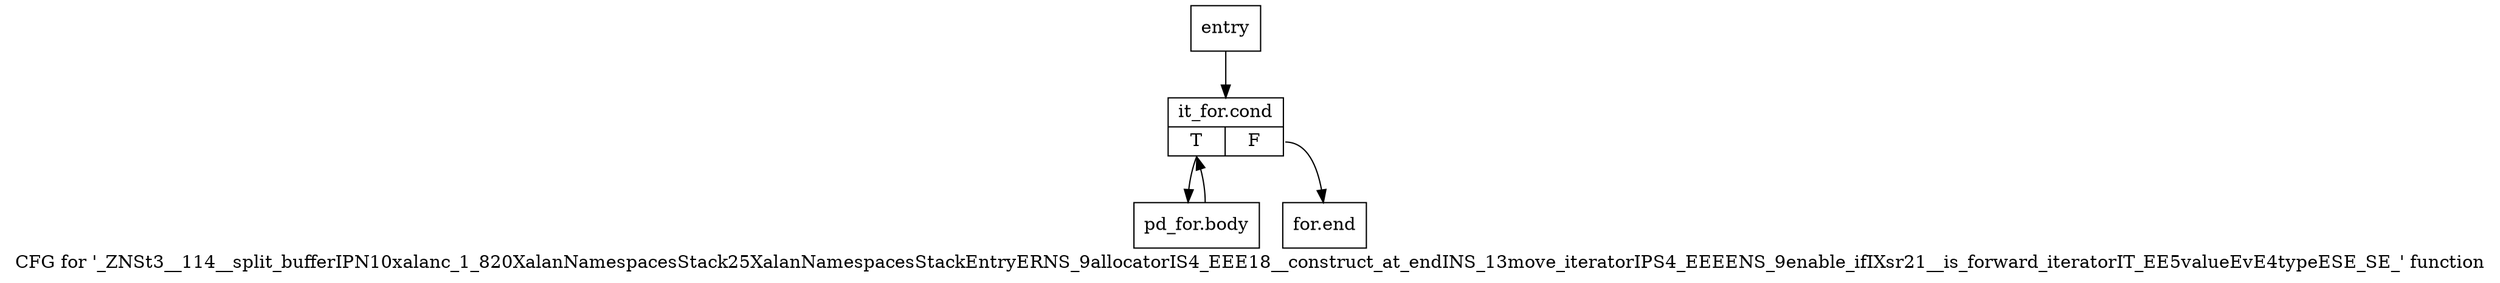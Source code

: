 digraph "CFG for '_ZNSt3__114__split_bufferIPN10xalanc_1_820XalanNamespacesStack25XalanNamespacesStackEntryERNS_9allocatorIS4_EEE18__construct_at_endINS_13move_iteratorIPS4_EEEENS_9enable_ifIXsr21__is_forward_iteratorIT_EE5valueEvE4typeESE_SE_' function" {
	label="CFG for '_ZNSt3__114__split_bufferIPN10xalanc_1_820XalanNamespacesStack25XalanNamespacesStackEntryERNS_9allocatorIS4_EEE18__construct_at_endINS_13move_iteratorIPS4_EEEENS_9enable_ifIXsr21__is_forward_iteratorIT_EE5valueEvE4typeESE_SE_' function";

	Node0x5b50d10 [shape=record,label="{entry}"];
	Node0x5b50d10 -> Node0x5b50d60;
	Node0x5b50d60 [shape=record,label="{it_for.cond|{<s0>T|<s1>F}}"];
	Node0x5b50d60:s0 -> Node0x5b50db0;
	Node0x5b50d60:s1 -> Node0x5b50e00;
	Node0x5b50db0 [shape=record,label="{pd_for.body}"];
	Node0x5b50db0 -> Node0x5b50d60;
	Node0x5b50e00 [shape=record,label="{for.end}"];
}
